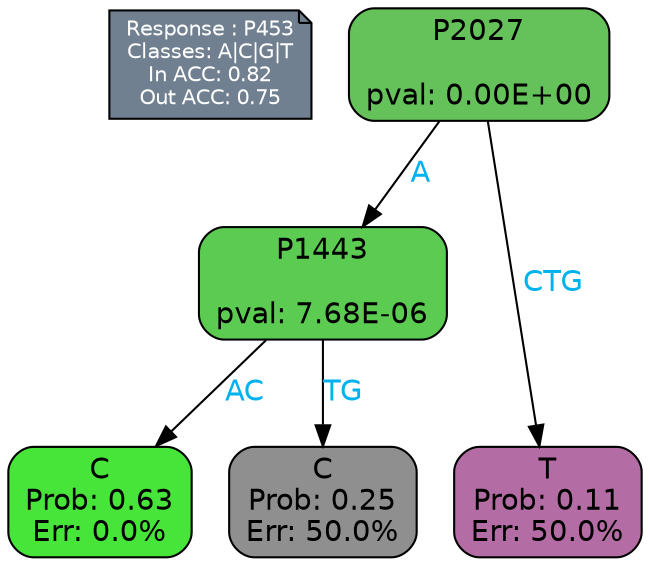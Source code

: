 digraph Tree {
node [shape=box, style="filled, rounded", color="black", fontname=helvetica] ;
graph [ranksep=equally, splines=polylines, bgcolor=transparent, dpi=600] ;
edge [fontname=helvetica] ;
LEGEND [label="Response : P453
Classes: A|C|G|T
In ACC: 0.82
Out ACC: 0.75
",shape=note,align=left,style=filled,fillcolor="slategray",fontcolor="white",fontsize=10];1 [label="P2027

pval: 0.00E+00", fillcolor="#65c15a"] ;
2 [label="P1443

pval: 7.68E-06", fillcolor="#5bcc51"] ;
3 [label="C
Prob: 0.63
Err: 0.0%", fillcolor="#47e539"] ;
4 [label="C
Prob: 0.25
Err: 50.0%", fillcolor="#8f8f8f"] ;
5 [label="T
Prob: 0.11
Err: 50.0%", fillcolor="#b46da4"] ;
1 -> 2 [label="A",fontcolor=deepskyblue2] ;
1 -> 5 [label="CTG",fontcolor=deepskyblue2] ;
2 -> 3 [label="AC",fontcolor=deepskyblue2] ;
2 -> 4 [label="TG",fontcolor=deepskyblue2] ;
{rank = same; 3;4;5;}{rank = same; LEGEND;1;}}